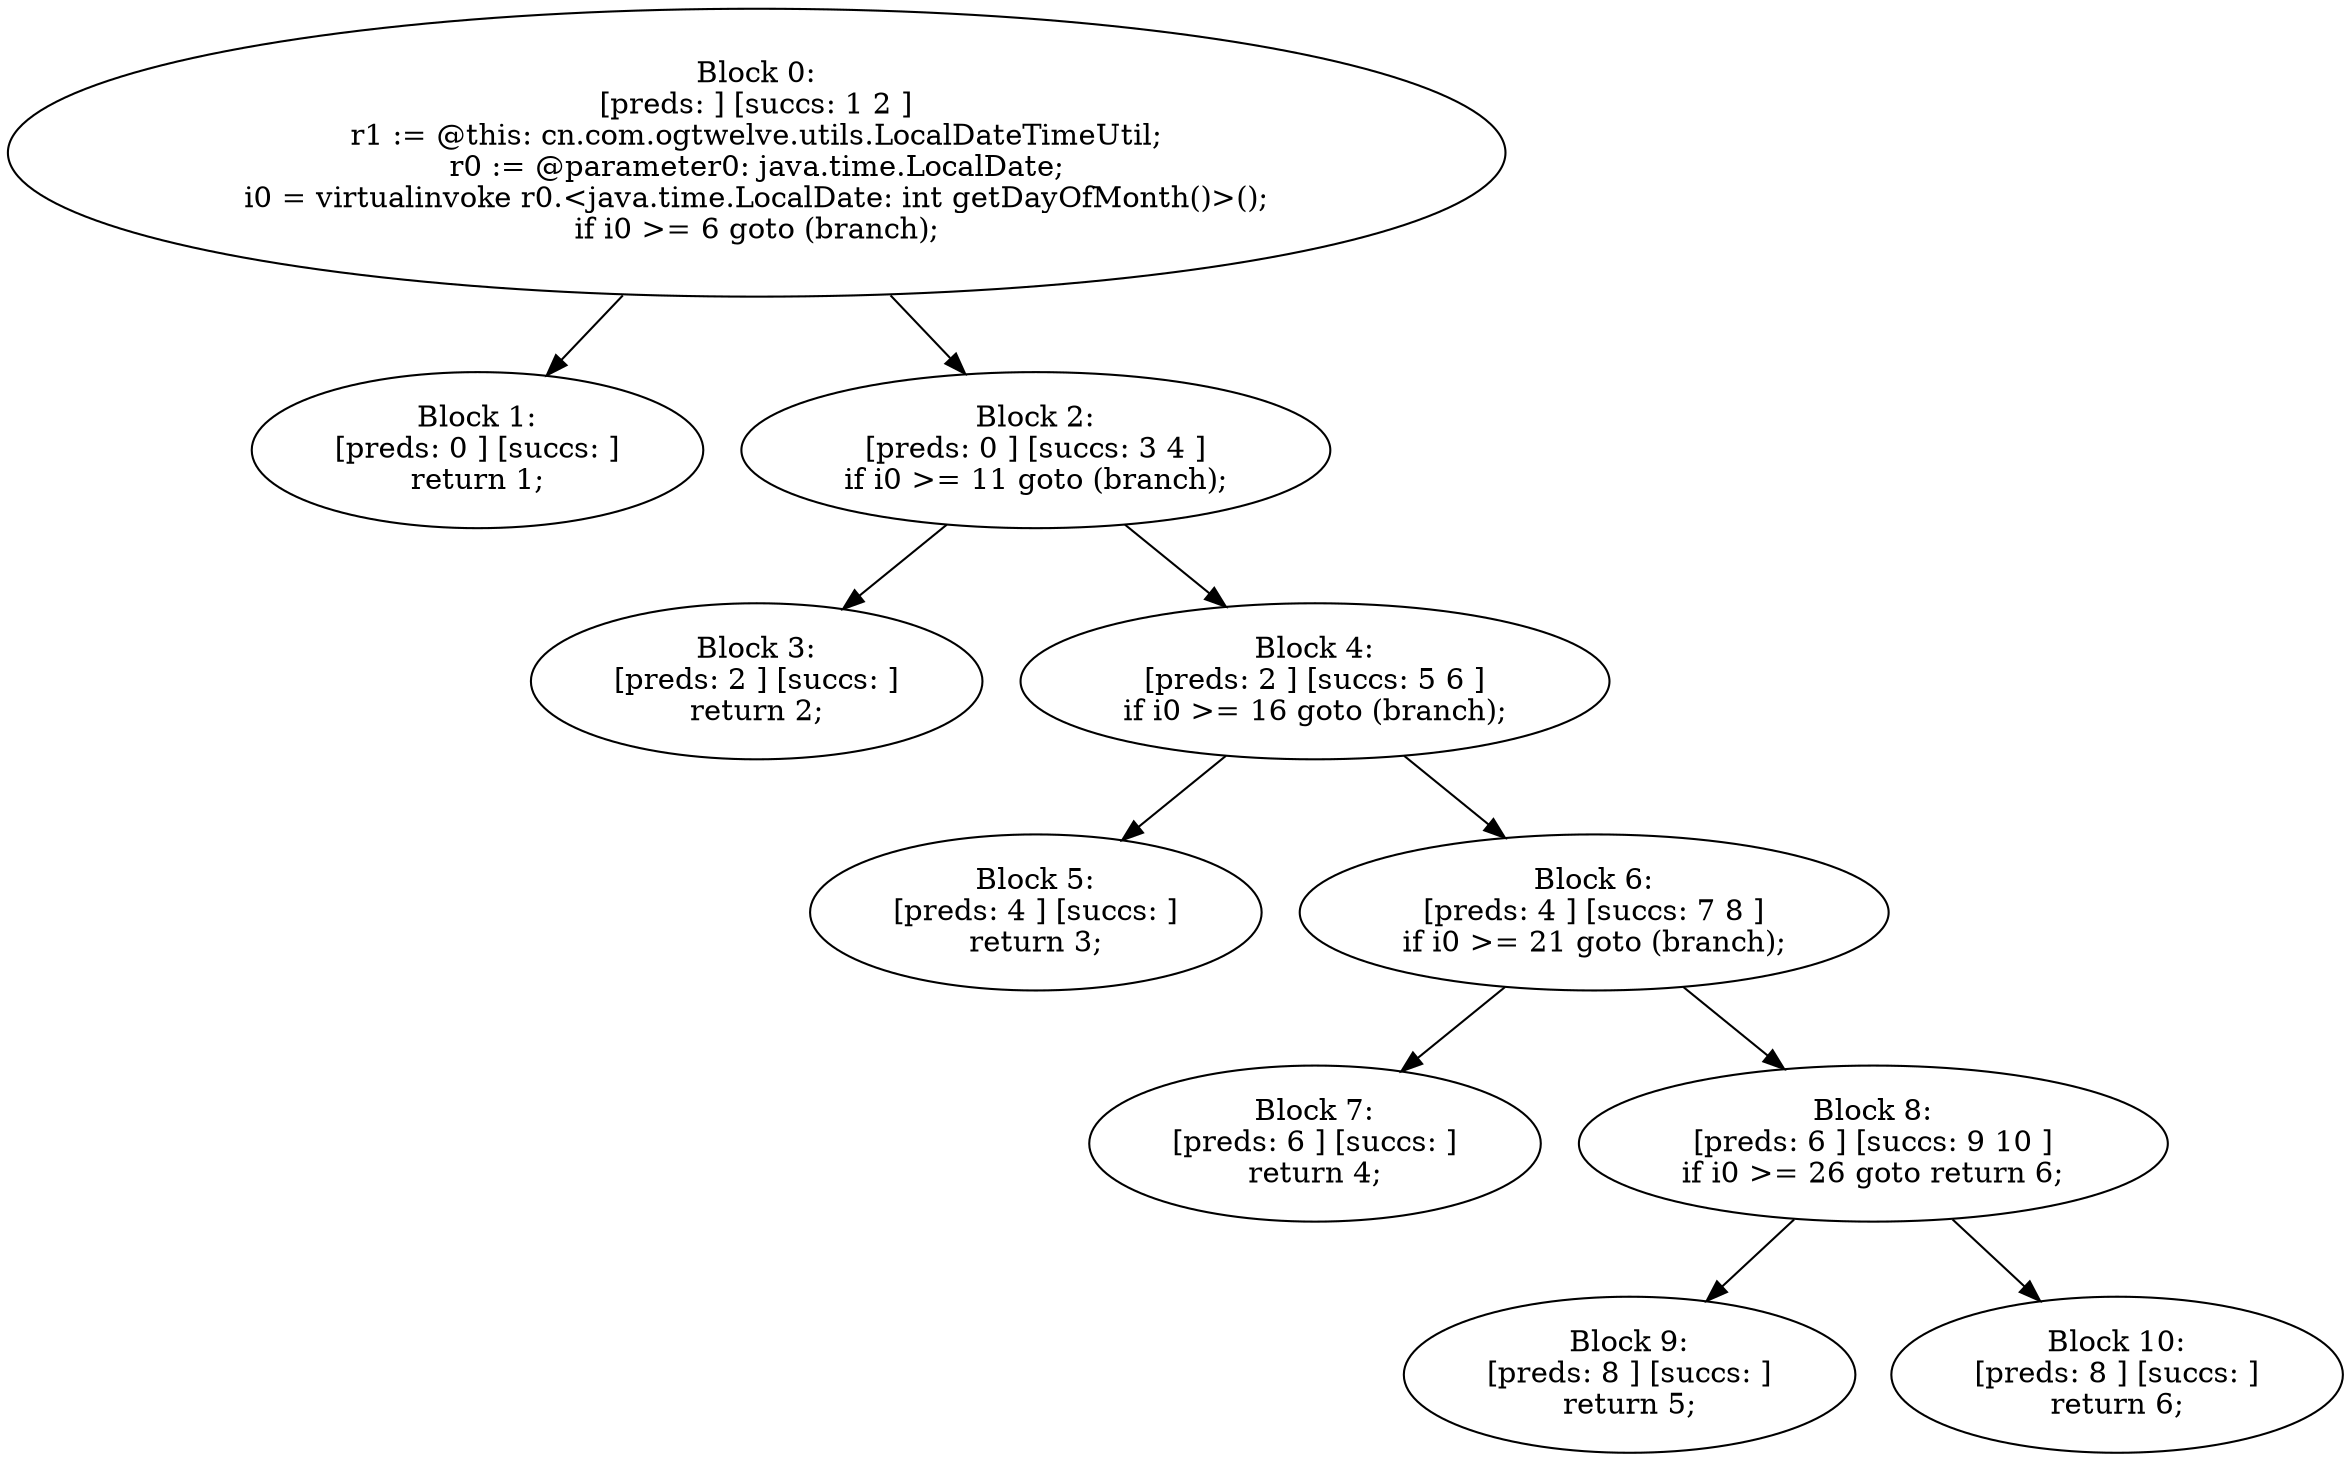 digraph "unitGraph" {
    "Block 0:
[preds: ] [succs: 1 2 ]
r1 := @this: cn.com.ogtwelve.utils.LocalDateTimeUtil;
r0 := @parameter0: java.time.LocalDate;
i0 = virtualinvoke r0.<java.time.LocalDate: int getDayOfMonth()>();
if i0 >= 6 goto (branch);
"
    "Block 1:
[preds: 0 ] [succs: ]
return 1;
"
    "Block 2:
[preds: 0 ] [succs: 3 4 ]
if i0 >= 11 goto (branch);
"
    "Block 3:
[preds: 2 ] [succs: ]
return 2;
"
    "Block 4:
[preds: 2 ] [succs: 5 6 ]
if i0 >= 16 goto (branch);
"
    "Block 5:
[preds: 4 ] [succs: ]
return 3;
"
    "Block 6:
[preds: 4 ] [succs: 7 8 ]
if i0 >= 21 goto (branch);
"
    "Block 7:
[preds: 6 ] [succs: ]
return 4;
"
    "Block 8:
[preds: 6 ] [succs: 9 10 ]
if i0 >= 26 goto return 6;
"
    "Block 9:
[preds: 8 ] [succs: ]
return 5;
"
    "Block 10:
[preds: 8 ] [succs: ]
return 6;
"
    "Block 0:
[preds: ] [succs: 1 2 ]
r1 := @this: cn.com.ogtwelve.utils.LocalDateTimeUtil;
r0 := @parameter0: java.time.LocalDate;
i0 = virtualinvoke r0.<java.time.LocalDate: int getDayOfMonth()>();
if i0 >= 6 goto (branch);
"->"Block 1:
[preds: 0 ] [succs: ]
return 1;
";
    "Block 0:
[preds: ] [succs: 1 2 ]
r1 := @this: cn.com.ogtwelve.utils.LocalDateTimeUtil;
r0 := @parameter0: java.time.LocalDate;
i0 = virtualinvoke r0.<java.time.LocalDate: int getDayOfMonth()>();
if i0 >= 6 goto (branch);
"->"Block 2:
[preds: 0 ] [succs: 3 4 ]
if i0 >= 11 goto (branch);
";
    "Block 2:
[preds: 0 ] [succs: 3 4 ]
if i0 >= 11 goto (branch);
"->"Block 3:
[preds: 2 ] [succs: ]
return 2;
";
    "Block 2:
[preds: 0 ] [succs: 3 4 ]
if i0 >= 11 goto (branch);
"->"Block 4:
[preds: 2 ] [succs: 5 6 ]
if i0 >= 16 goto (branch);
";
    "Block 4:
[preds: 2 ] [succs: 5 6 ]
if i0 >= 16 goto (branch);
"->"Block 5:
[preds: 4 ] [succs: ]
return 3;
";
    "Block 4:
[preds: 2 ] [succs: 5 6 ]
if i0 >= 16 goto (branch);
"->"Block 6:
[preds: 4 ] [succs: 7 8 ]
if i0 >= 21 goto (branch);
";
    "Block 6:
[preds: 4 ] [succs: 7 8 ]
if i0 >= 21 goto (branch);
"->"Block 7:
[preds: 6 ] [succs: ]
return 4;
";
    "Block 6:
[preds: 4 ] [succs: 7 8 ]
if i0 >= 21 goto (branch);
"->"Block 8:
[preds: 6 ] [succs: 9 10 ]
if i0 >= 26 goto return 6;
";
    "Block 8:
[preds: 6 ] [succs: 9 10 ]
if i0 >= 26 goto return 6;
"->"Block 9:
[preds: 8 ] [succs: ]
return 5;
";
    "Block 8:
[preds: 6 ] [succs: 9 10 ]
if i0 >= 26 goto return 6;
"->"Block 10:
[preds: 8 ] [succs: ]
return 6;
";
}
